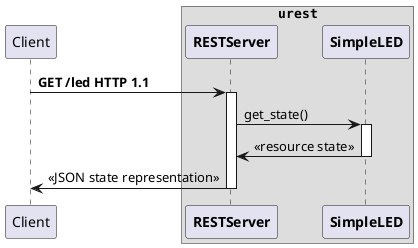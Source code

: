 @startuml sd_api_get
participant Client
participant "**RESTServer**" as Server
participant "**SimpleLED**" as API

box ""urest""
participant Server
participant API
end box

Client -> Server: **GET /led HTTP 1.1**
activate Server

Server -> API: get_state()
activate API

API -> Server: << resource state >>
deactivate API

Server -> Client: << JSON state representation >>
deactivate Server
@enduml
